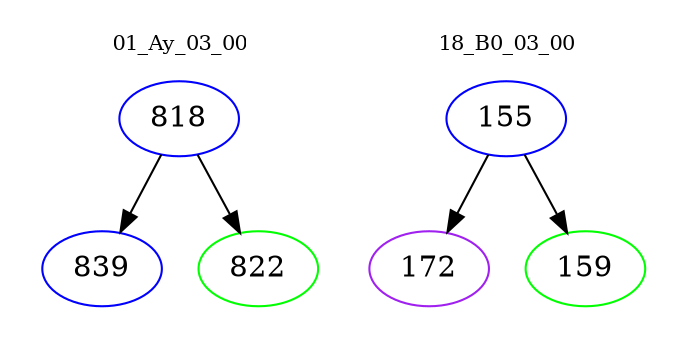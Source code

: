 digraph{
subgraph cluster_0 {
color = white
label = "01_Ay_03_00";
fontsize=10;
T0_818 [label="818", color="blue"]
T0_818 -> T0_839 [color="black"]
T0_839 [label="839", color="blue"]
T0_818 -> T0_822 [color="black"]
T0_822 [label="822", color="green"]
}
subgraph cluster_1 {
color = white
label = "18_B0_03_00";
fontsize=10;
T1_155 [label="155", color="blue"]
T1_155 -> T1_172 [color="black"]
T1_172 [label="172", color="purple"]
T1_155 -> T1_159 [color="black"]
T1_159 [label="159", color="green"]
}
}
